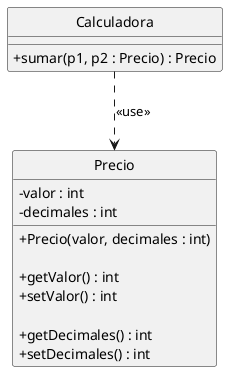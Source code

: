 @startuml

hide circle
skinparam classAttributeIconSize 0

class Precio {
    - valor : int
    - decimales : int

    + Precio(valor, decimales : int)

    + getValor() : int
    + setValor() : int

    + getDecimales() : int
    + setDecimales() : int
}

class Calculadora {

    + sumar(p1, p2 : Precio) : Precio
}

Calculadora ..> Precio: "<<use>>"

@enduml